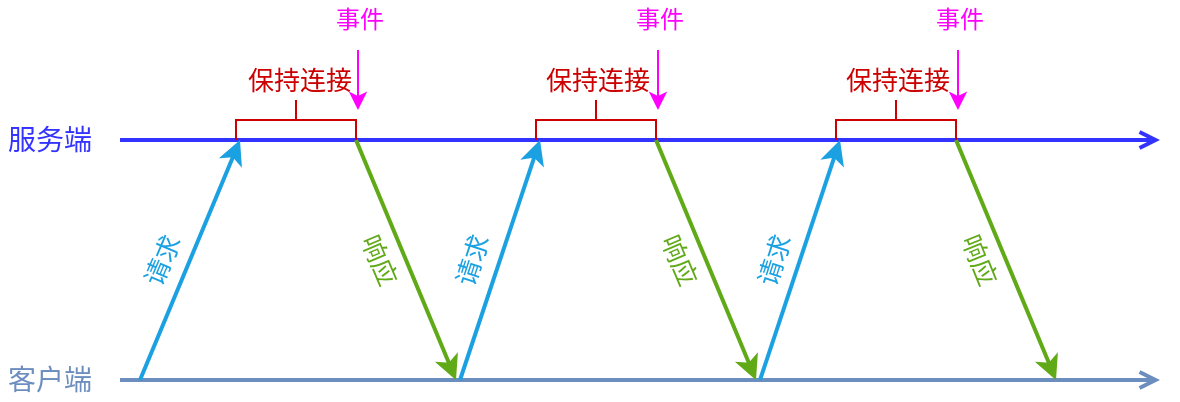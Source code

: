 <mxfile version="14.5.1" type="device"><diagram id="molMQBFk19bZhE7eNyKH" name="Page-1"><mxGraphModel dx="1072" dy="792" grid="1" gridSize="10" guides="1" tooltips="1" connect="1" arrows="1" fold="1" page="1" pageScale="1" pageWidth="827" pageHeight="1169" math="0" shadow="0"><root><mxCell id="0"/><mxCell id="1" parent="0"/><mxCell id="-77gH0x-ImnI_GHhOPde-1" value="" style="endArrow=open;html=1;endFill=0;strokeWidth=2;strokeColor=#3333FF;" parent="1" edge="1"><mxGeometry width="50" height="50" relative="1" as="geometry"><mxPoint x="160" y="240" as="sourcePoint"/><mxPoint x="680" y="240" as="targetPoint"/></mxGeometry></mxCell><mxCell id="-77gH0x-ImnI_GHhOPde-2" value="" style="endArrow=open;html=1;endFill=0;strokeWidth=2;strokeColor=#6C8EBF;" parent="1" edge="1"><mxGeometry width="50" height="50" relative="1" as="geometry"><mxPoint x="160" y="360" as="sourcePoint"/><mxPoint x="680" y="360" as="targetPoint"/></mxGeometry></mxCell><mxCell id="-77gH0x-ImnI_GHhOPde-3" value="服务端" style="text;html=1;strokeColor=none;fillColor=none;align=center;verticalAlign=middle;whiteSpace=wrap;rounded=0;fontSize=14;fontFamily=Helvetica;fontColor=#3333FF;" parent="1" vertex="1"><mxGeometry x="100" y="230" width="50" height="20" as="geometry"/></mxCell><mxCell id="-77gH0x-ImnI_GHhOPde-4" value="客户端" style="text;html=1;strokeColor=none;fillColor=none;align=center;verticalAlign=middle;whiteSpace=wrap;rounded=0;fontSize=14;fontColor=#6C8EBF;" parent="1" vertex="1"><mxGeometry x="100" y="350" width="50" height="20" as="geometry"/></mxCell><mxCell id="-77gH0x-ImnI_GHhOPde-5" value="" style="endArrow=classic;html=1;strokeWidth=2;fontFamily=Helvetica;fontSize=14;fontColor=#6C8EBF;strokeColor=#1BA1E2;" parent="1" edge="1"><mxGeometry width="50" height="50" relative="1" as="geometry"><mxPoint x="170" y="360" as="sourcePoint"/><mxPoint x="220" y="240" as="targetPoint"/></mxGeometry></mxCell><mxCell id="-77gH0x-ImnI_GHhOPde-6" value="" style="endArrow=classic;html=1;strokeWidth=2;fontFamily=Helvetica;fontSize=14;fontColor=#6C8EBF;strokeColor=#60A917;" parent="1" edge="1"><mxGeometry width="50" height="50" relative="1" as="geometry"><mxPoint x="278" y="240" as="sourcePoint"/><mxPoint x="328" y="360" as="targetPoint"/></mxGeometry></mxCell><mxCell id="-77gH0x-ImnI_GHhOPde-7" value="" style="endArrow=classic;html=1;strokeWidth=2;fontFamily=Helvetica;fontSize=14;fontColor=#6C8EBF;strokeColor=#60A917;" parent="1" edge="1"><mxGeometry width="50" height="50" relative="1" as="geometry"><mxPoint x="428" y="240" as="sourcePoint"/><mxPoint x="478" y="360" as="targetPoint"/></mxGeometry></mxCell><mxCell id="-77gH0x-ImnI_GHhOPde-8" value="" style="endArrow=classic;html=1;strokeWidth=2;fontFamily=Helvetica;fontSize=14;fontColor=#6C8EBF;strokeColor=#1BA1E2;" parent="1" edge="1"><mxGeometry width="50" height="50" relative="1" as="geometry"><mxPoint x="480" y="360" as="sourcePoint"/><mxPoint x="520" y="240" as="targetPoint"/></mxGeometry></mxCell><mxCell id="-77gH0x-ImnI_GHhOPde-9" value="" style="endArrow=classic;html=1;strokeWidth=2;fontFamily=Helvetica;fontSize=14;fontColor=#6C8EBF;strokeColor=#1BA1E2;" parent="1" edge="1"><mxGeometry width="50" height="50" relative="1" as="geometry"><mxPoint x="330" y="360" as="sourcePoint"/><mxPoint x="370" y="240" as="targetPoint"/></mxGeometry></mxCell><mxCell id="-77gH0x-ImnI_GHhOPde-10" value="" style="endArrow=classic;html=1;strokeWidth=2;fontFamily=Helvetica;fontSize=14;fontColor=#6C8EBF;strokeColor=#60A917;" parent="1" edge="1"><mxGeometry width="50" height="50" relative="1" as="geometry"><mxPoint x="578" y="240" as="sourcePoint"/><mxPoint x="628" y="360" as="targetPoint"/></mxGeometry></mxCell><mxCell id="-77gH0x-ImnI_GHhOPde-11" value="请求" style="text;html=1;strokeColor=none;fillColor=none;align=center;verticalAlign=middle;whiteSpace=wrap;rounded=0;fontFamily=Helvetica;fontSize=13;rotation=293;fontColor=#1BA1E2;" parent="1" vertex="1"><mxGeometry x="161" y="290" width="40" height="20" as="geometry"/></mxCell><mxCell id="-77gH0x-ImnI_GHhOPde-12" value="请求" style="text;html=1;strokeColor=none;fillColor=none;align=center;verticalAlign=middle;whiteSpace=wrap;rounded=0;fontFamily=Helvetica;fontSize=13;rotation=288;fontColor=#1BA1E2;" parent="1" vertex="1"><mxGeometry x="316" y="290" width="40" height="20" as="geometry"/></mxCell><mxCell id="-77gH0x-ImnI_GHhOPde-13" value="请求" style="text;html=1;strokeColor=none;fillColor=none;align=center;verticalAlign=middle;whiteSpace=wrap;rounded=0;fontFamily=Helvetica;fontSize=13;rotation=288;fontColor=#1BA1E2;" parent="1" vertex="1"><mxGeometry x="467" y="290" width="40" height="20" as="geometry"/></mxCell><mxCell id="-77gH0x-ImnI_GHhOPde-14" value="响应" style="text;html=1;strokeColor=none;fillColor=none;align=center;verticalAlign=middle;whiteSpace=wrap;rounded=0;fontFamily=Helvetica;fontSize=13;rotation=67;fontColor=#60A917;" parent="1" vertex="1"><mxGeometry x="270" y="290" width="40" height="20" as="geometry"/></mxCell><mxCell id="-77gH0x-ImnI_GHhOPde-15" value="响应" style="text;html=1;strokeColor=none;fillColor=none;align=center;verticalAlign=middle;whiteSpace=wrap;rounded=0;fontFamily=Helvetica;fontSize=13;rotation=67;fontColor=#60A917;" parent="1" vertex="1"><mxGeometry x="420" y="290" width="40" height="20" as="geometry"/></mxCell><mxCell id="-77gH0x-ImnI_GHhOPde-16" value="响应" style="text;html=1;strokeColor=none;fillColor=none;align=center;verticalAlign=middle;whiteSpace=wrap;rounded=0;fontFamily=Helvetica;fontSize=13;rotation=68;fontColor=#60A917;" parent="1" vertex="1"><mxGeometry x="570" y="290" width="40" height="20" as="geometry"/></mxCell><mxCell id="-77gH0x-ImnI_GHhOPde-19" value="保持连接" style="text;html=1;strokeColor=none;fillColor=none;align=center;verticalAlign=middle;whiteSpace=wrap;rounded=0;fontFamily=Helvetica;fontSize=13;fontColor=#CC0000;" parent="1" vertex="1"><mxGeometry x="220" y="200" width="60" height="20" as="geometry"/></mxCell><mxCell id="-77gH0x-ImnI_GHhOPde-20" value="保持连接" style="text;html=1;strokeColor=none;fillColor=none;align=center;verticalAlign=middle;whiteSpace=wrap;rounded=0;fontFamily=Helvetica;fontSize=13;fontColor=#CC0000;" parent="1" vertex="1"><mxGeometry x="369" y="200" width="60" height="20" as="geometry"/></mxCell><mxCell id="-77gH0x-ImnI_GHhOPde-24" value="保持连接" style="text;html=1;strokeColor=none;fillColor=none;align=center;verticalAlign=middle;whiteSpace=wrap;rounded=0;fontFamily=Helvetica;fontSize=13;fontColor=#CC0000;" parent="1" vertex="1"><mxGeometry x="519" y="200" width="60" height="20" as="geometry"/></mxCell><mxCell id="-77gH0x-ImnI_GHhOPde-28" value="" style="shape=curlyBracket;whiteSpace=wrap;html=1;rounded=0;fontFamily=Helvetica;fontSize=13;fontColor=#3333FF;strokeWidth=1;direction=south;size=0.5;strokeColor=#CC0000;" parent="1" vertex="1"><mxGeometry x="218" y="220" width="60" height="20" as="geometry"/></mxCell><mxCell id="-77gH0x-ImnI_GHhOPde-29" value="" style="shape=curlyBracket;whiteSpace=wrap;html=1;rounded=0;fontFamily=Helvetica;fontSize=13;fontColor=#3333FF;strokeWidth=1;direction=south;size=0.5;strokeColor=#CC0000;" parent="1" vertex="1"><mxGeometry x="368" y="220" width="60" height="20" as="geometry"/></mxCell><mxCell id="-77gH0x-ImnI_GHhOPde-31" value="" style="shape=curlyBracket;whiteSpace=wrap;html=1;rounded=0;fontFamily=Helvetica;fontSize=13;fontColor=#3333FF;strokeWidth=1;direction=south;size=0.5;strokeColor=#CC0000;" parent="1" vertex="1"><mxGeometry x="518" y="220" width="60" height="20" as="geometry"/></mxCell><mxCell id="-77gH0x-ImnI_GHhOPde-33" value="" style="endArrow=classic;html=1;fontColor=#3333FF;strokeColor=#FF00FF;" parent="1" edge="1"><mxGeometry width="50" height="50" relative="1" as="geometry"><mxPoint x="279" y="195" as="sourcePoint"/><mxPoint x="279" y="225" as="targetPoint"/></mxGeometry></mxCell><mxCell id="-77gH0x-ImnI_GHhOPde-34" value="" style="endArrow=classic;html=1;fontColor=#3333FF;strokeColor=#FF00FF;" parent="1" edge="1"><mxGeometry width="50" height="50" relative="1" as="geometry"><mxPoint x="429" y="195" as="sourcePoint"/><mxPoint x="429" y="225" as="targetPoint"/></mxGeometry></mxCell><mxCell id="-77gH0x-ImnI_GHhOPde-36" value="" style="endArrow=classic;html=1;fontColor=#3333FF;strokeColor=#FF00FF;" parent="1" edge="1"><mxGeometry width="50" height="50" relative="1" as="geometry"><mxPoint x="579" y="195" as="sourcePoint"/><mxPoint x="579" y="225" as="targetPoint"/></mxGeometry></mxCell><mxCell id="-77gH0x-ImnI_GHhOPde-37" value="事件" style="text;html=1;strokeColor=none;fillColor=none;align=center;verticalAlign=middle;whiteSpace=wrap;rounded=0;fontColor=#FF00FF;" parent="1" vertex="1"><mxGeometry x="260" y="170" width="40" height="20" as="geometry"/></mxCell><mxCell id="-77gH0x-ImnI_GHhOPde-38" value="事件" style="text;html=1;strokeColor=none;fillColor=none;align=center;verticalAlign=middle;whiteSpace=wrap;rounded=0;fontColor=#FF00FF;" parent="1" vertex="1"><mxGeometry x="410" y="170" width="40" height="20" as="geometry"/></mxCell><mxCell id="-77gH0x-ImnI_GHhOPde-39" value="事件" style="text;html=1;strokeColor=none;fillColor=none;align=center;verticalAlign=middle;whiteSpace=wrap;rounded=0;fontColor=#FF00FF;" parent="1" vertex="1"><mxGeometry x="560" y="170" width="40" height="20" as="geometry"/></mxCell></root></mxGraphModel></diagram></mxfile>
